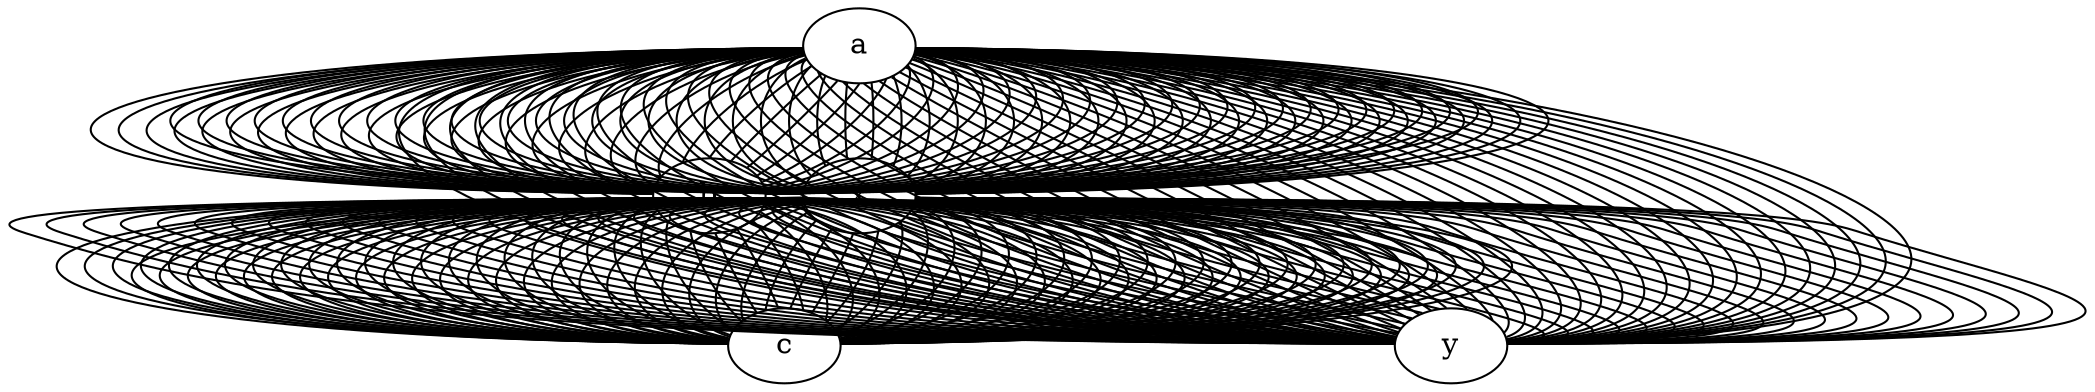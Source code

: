 graph test2 {
       a -- b -- c;
       a -- {x y};
       x -- c {
       a -- b -- c;
       a -- {x y};
       x -- c {
       a -- b -- c;
       a -- {x y};
       x -- c {
       a -- b -- c;
       a -- {x y};
       x -- c {
       a -- b -- c;
       a -- {x y};
       x -- c {
       a -- b -- c;
       a -- {x y};
       x -- c {
       a -- b -- c;
       a -- {x y};
       x -- c {
       a -- b -- c;
       a -- {x y};
       x -- c {
       a -- b -- c;
       a -- {x y};
       x -- c {
       a -- b -- c;
       a -- {x y};
       x -- c {
       a -- b -- c;
       a -- {x y};
       x -- c {
       a -- b -- c;
       a -- {x y};
       x -- c {
       a -- b -- c;
       a -- {x y};
       x -- c {
       a -- b -- c;
       a -- {x y};
       x -- c {
       a -- b -- c;
       a -- {x y};
       x -- c {
       a -- b -- c;
       a -- {x y};
       x -- c {
       a -- b -- c;
       a -- {x y};
       x -- c {
       a -- b -- c;
       a -- {x y};
       x -- c {
       a -- b -- c;
       a -- {x y};
       x -- c {
       a -- b -- c;
       a -- {x y};
       x -- c {
       a -- b -- c;
       a -- {x y};
       x -- c {
       a -- b -- c;
       a -- {x y};
       x -- c {
       a -- b -- c;
       a -- {x y};
       x -- c {
       a -- b -- c;
       a -- {x y};
       x -- c {
       a -- b -- c;
       a -- {x y};
       x -- c {
       a -- b -- c;
       a -- {x y};
       x -- c {
       a -- b -- c;
       a -- {x y};
       x -- c {
       a -- b -- c;
       a -- {x y};
       x -- c {
       a -- b -- c;
       a -- {x y};
       x -- c {
       a -- b -- c;
       a -- {x y};
       x -- c {
       a -- b -- c;
       a -- {x y};
       x -- c {
       a -- b -- c;
       a -- {x y};
       x -- c {
       a -- b -- c;
       a -- {x y};
       x -- c {
       a -- b -- c;
       a -- {x y};
       x -- c {
       a -- b -- c;
       a -- {x y};
       x -- c {
       a -- b -- c;
       a -- {x y};
       x -- c {
       a -- b -- c;
       a -- {x y};
       x -- c {
       a -- b -- c;
       a -- {x y};
       x -- c {
       a -- b -- c;
       a -- {x y};
       x -- c {
       a -- b -- c;
       a -- {x y};
       x -- c {
       a -- b -- c;
       a -- {x y};
       x -- c {
       a -- b -- c;
       a -- {x y};
       x -- c {
       a -- b -- c;
       a -- {x y};
       x -- c {
       a -- b -- c;
       a -- {x y};
       x -- c {
       a -- b -- c;
       a -- {x y};
       x -- c {
       a -- b -- c;
       a -- {x y};
       x -- c {
       a -- b -- c;
       a -- {x y};
       x -- c {
       a -- b -- c;
       a -- {x y};
       x -- c {
       a -- b -- c;
       a -- {x y};
       x -- c {
       a -- b -- c;
       a -- {x y};
       x -- c [w=10.0];
       x -- y [w=-5.0,len=-1];
};
       x -- y [w=-5.0,len=-1];
};
       x -- y [w=-5.0,len=-1];
};
       x -- y [w=-5.0,len=-1];
};
       x -- y [w=-5.0,len=-1];
};
       x -- y [w=-5.0,len=-1];
};
       x -- y [w=-5.0,len=-1];
};
       x -- y [w=-5.0,len=-1];
};
       x -- y [w=-5.0,len=-1];
};
       x -- y [w=-5.0,len=-1];
};
       x -- y [w=-5.0,len=-1];
};
       x -- y [w=-5.0,len=-1];
};
       x -- y [w=-5.0,len=-1];
};
       x -- y [w=-5.0,len=-1];
};
       x -- y [w=-5.0,len=-1];
};
       x -- y [w=-5.0,len=-1];
};
       x -- y [w=-5.0,len=-1];
};
       x -- y [w=-5.0,len=-1];
};
       x -- y [w=-5.0,len=-1];
};
       x -- y [w=-5.0,len=-1];
};
       x -- y [w=-5.0,len=-1];
};
       x -- y [w=-5.0,len=-1];
};
       x -- y [w=-5.0,len=-1];
};
       x -- y [w=-5.0,len=-1];
};
       x -- y [w=-5.0,len=-1];
};
       x -- y [w=-5.0,len=-1];
};
       x -- y [w=-5.0,len=-1];
};
       x -- y [w=-5.0,len=-1];
};
       x -- y [w=-5.0,len=-1];
};
       x -- y [w=-5.0,len=-1];
};
       x -- y [w=-5.0,len=-1];
};
       x -- y [w=-5.0,len=-1];
};
       x -- y [w=-5.0,len=-1];
};
       x -- y [w=-5.0,len=-1];
};
       x -- y [w=-5.0,len=-1];
};
       x -- y [w=-5.0,len=-1];
};
       x -- y [w=-5.0,len=-1];
};
       x -- y [w=-5.0,len=-1];
};
       x -- y [w=-5.0,len=-1];
};
       x -- y [w=-5.0,len=-1];
};
       x -- y [w=-5.0,len=-1];
};
       x -- y [w=-5.0,len=-1];
};
       x -- y [w=-5.0,len=-1];
};
       x -- y [w=-5.0,len=-1];
};
       x -- y [w=-5.0,len=-1];
};
       x -- y [w=-5.0,len=-1];
};
       x -- y [w=-5.0,len=-1];
};
       x -- y [w=-5.0,len=-1];
};
       x -- y [w=-5.0,len=-1];
};
       x -- y [w=-5.0,len=-1];
}

